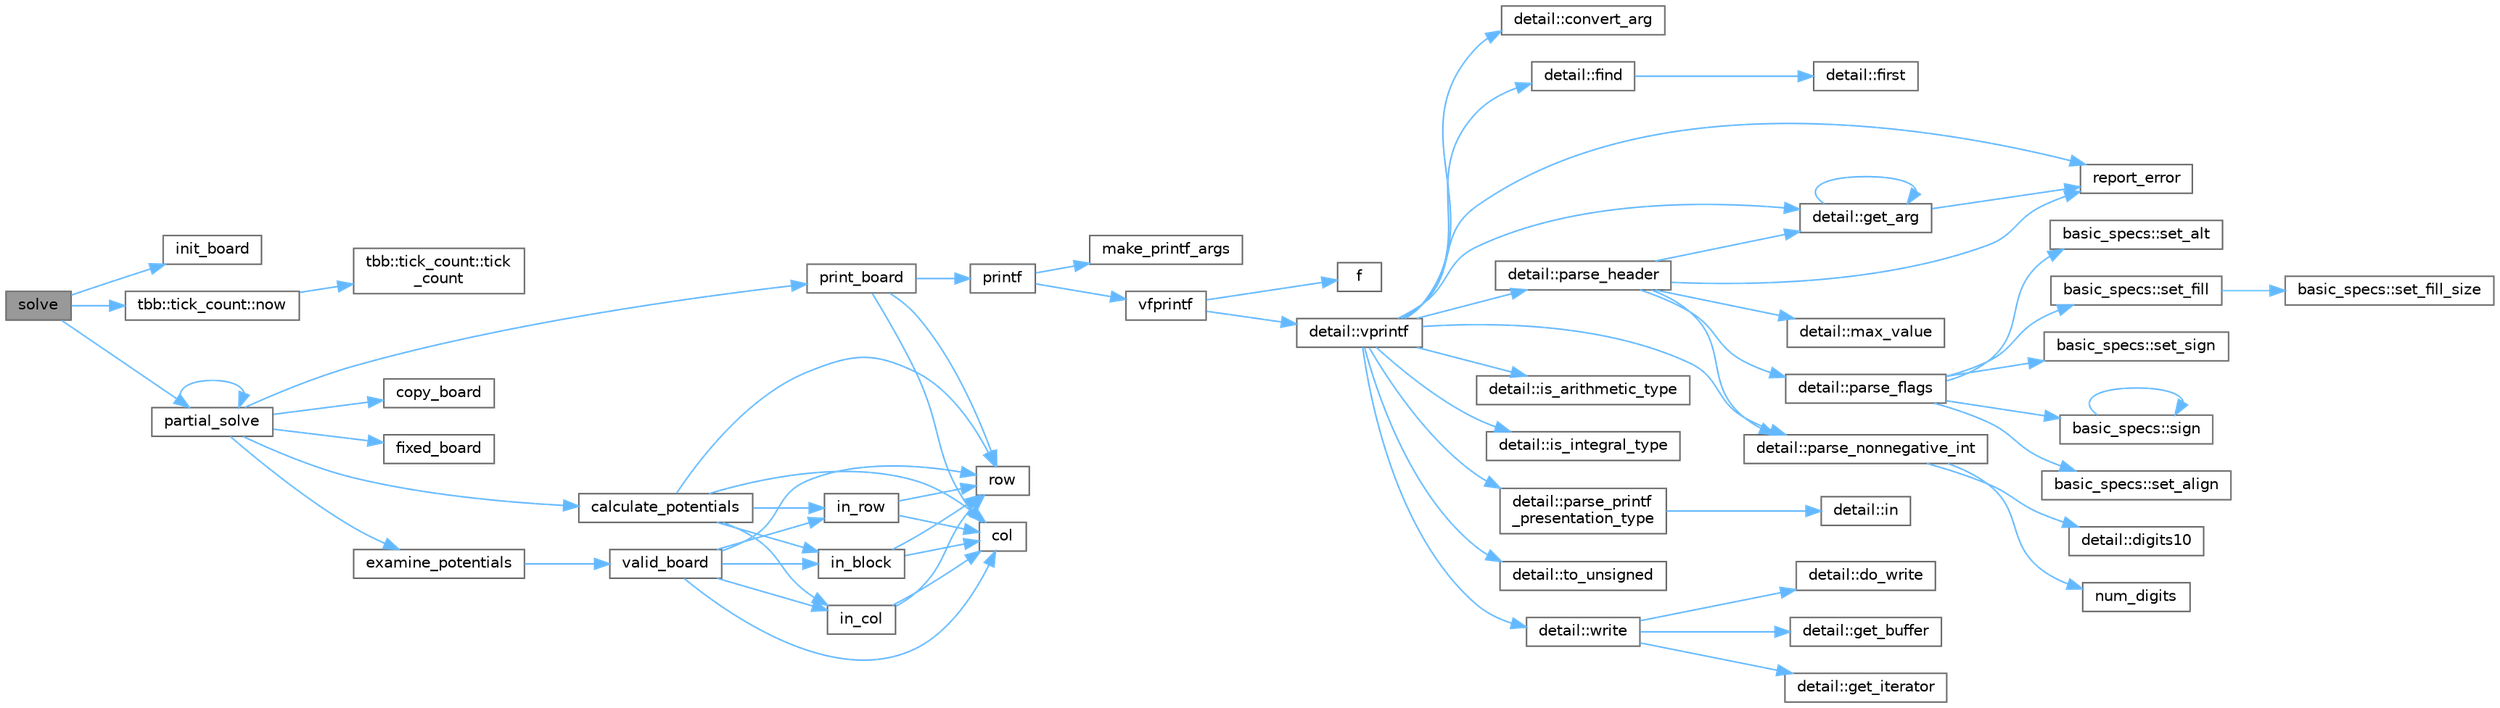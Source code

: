 digraph "solve"
{
 // LATEX_PDF_SIZE
  bgcolor="transparent";
  edge [fontname=Helvetica,fontsize=10,labelfontname=Helvetica,labelfontsize=10];
  node [fontname=Helvetica,fontsize=10,shape=box,height=0.2,width=0.4];
  rankdir="LR";
  Node1 [id="Node000001",label="solve",height=0.2,width=0.4,color="gray40", fillcolor="grey60", style="filled", fontcolor="black",tooltip=" "];
  Node1 -> Node2 [id="edge67_Node000001_Node000002",color="steelblue1",style="solid",tooltip=" "];
  Node2 [id="Node000002",label="init_board",height=0.2,width=0.4,color="grey40", fillcolor="white", style="filled",URL="$sudoku_8cpp.html#a974e54b65da9557302a2efa847a7beac",tooltip=" "];
  Node1 -> Node3 [id="edge68_Node000001_Node000003",color="steelblue1",style="solid",tooltip=" "];
  Node3 [id="Node000003",label="tbb::tick_count::now",height=0.2,width=0.4,color="grey40", fillcolor="white", style="filled",URL="$classtbb_1_1tick__count.html#a74dcecde7431ff4591d7c46fc1d50d7e",tooltip="Return current time."];
  Node3 -> Node4 [id="edge69_Node000003_Node000004",color="steelblue1",style="solid",tooltip=" "];
  Node4 [id="Node000004",label="tbb::tick_count::tick\l_count",height=0.2,width=0.4,color="grey40", fillcolor="white", style="filled",URL="$classtbb_1_1tick__count.html#a9f1daa0b7a4feb800f802b4be1f1e497",tooltip="Construct an absolute timestamp initialized to zero."];
  Node1 -> Node5 [id="edge70_Node000001_Node000005",color="steelblue1",style="solid",tooltip=" "];
  Node5 [id="Node000005",label="partial_solve",height=0.2,width=0.4,color="grey40", fillcolor="white", style="filled",URL="$sudoku_8cpp.html#a1b2a2ed32b6503b82cd02b0f6a4c6a62",tooltip=" "];
  Node5 -> Node6 [id="edge71_Node000005_Node000006",color="steelblue1",style="solid",tooltip=" "];
  Node6 [id="Node000006",label="calculate_potentials",height=0.2,width=0.4,color="grey40", fillcolor="white", style="filled",URL="$sudoku_8cpp.html#ae32e9f33be06d6454d6d724bcac3daa7",tooltip=" "];
  Node6 -> Node7 [id="edge72_Node000006_Node000007",color="steelblue1",style="solid",tooltip=" "];
  Node7 [id="Node000007",label="col",height=0.2,width=0.4,color="grey40", fillcolor="white", style="filled",URL="$_matrix_base__col_8cpp.html#aa168d9544aa6d49fce0cbfc0bec849b0",tooltip=" "];
  Node6 -> Node8 [id="edge73_Node000006_Node000008",color="steelblue1",style="solid",tooltip=" "];
  Node8 [id="Node000008",label="in_block",height=0.2,width=0.4,color="grey40", fillcolor="white", style="filled",URL="$sudoku_8cpp.html#a2a6940fb59e3caacfede6d70c8e30c0d",tooltip=" "];
  Node8 -> Node7 [id="edge74_Node000008_Node000007",color="steelblue1",style="solid",tooltip=" "];
  Node8 -> Node9 [id="edge75_Node000008_Node000009",color="steelblue1",style="solid",tooltip=" "];
  Node9 [id="Node000009",label="row",height=0.2,width=0.4,color="grey40", fillcolor="white", style="filled",URL="$_matrix_base__row_8cpp.html#a64ef8efef59f875033a27e7cbbc879ec",tooltip=" "];
  Node6 -> Node10 [id="edge76_Node000006_Node000010",color="steelblue1",style="solid",tooltip=" "];
  Node10 [id="Node000010",label="in_col",height=0.2,width=0.4,color="grey40", fillcolor="white", style="filled",URL="$sudoku_8cpp.html#a4abd665176c3f1e23d02bff097d0f5bb",tooltip=" "];
  Node10 -> Node7 [id="edge77_Node000010_Node000007",color="steelblue1",style="solid",tooltip=" "];
  Node10 -> Node9 [id="edge78_Node000010_Node000009",color="steelblue1",style="solid",tooltip=" "];
  Node6 -> Node11 [id="edge79_Node000006_Node000011",color="steelblue1",style="solid",tooltip=" "];
  Node11 [id="Node000011",label="in_row",height=0.2,width=0.4,color="grey40", fillcolor="white", style="filled",URL="$sudoku_8cpp.html#a5f68640adb2f697d911fbf5bf1c10701",tooltip=" "];
  Node11 -> Node7 [id="edge80_Node000011_Node000007",color="steelblue1",style="solid",tooltip=" "];
  Node11 -> Node9 [id="edge81_Node000011_Node000009",color="steelblue1",style="solid",tooltip=" "];
  Node6 -> Node9 [id="edge82_Node000006_Node000009",color="steelblue1",style="solid",tooltip=" "];
  Node5 -> Node12 [id="edge83_Node000005_Node000012",color="steelblue1",style="solid",tooltip=" "];
  Node12 [id="Node000012",label="copy_board",height=0.2,width=0.4,color="grey40", fillcolor="white", style="filled",URL="$sudoku_8cpp.html#ae2cbb95a71185bd10ca990d2a5f2976e",tooltip=" "];
  Node5 -> Node13 [id="edge84_Node000005_Node000013",color="steelblue1",style="solid",tooltip=" "];
  Node13 [id="Node000013",label="examine_potentials",height=0.2,width=0.4,color="grey40", fillcolor="white", style="filled",URL="$sudoku_8cpp.html#a703144f99147deeecad65371d8c3d387",tooltip=" "];
  Node13 -> Node14 [id="edge85_Node000013_Node000014",color="steelblue1",style="solid",tooltip=" "];
  Node14 [id="Node000014",label="valid_board",height=0.2,width=0.4,color="grey40", fillcolor="white", style="filled",URL="$sudoku_8cpp.html#a252b5848e470f80b95fb4420933cb423",tooltip=" "];
  Node14 -> Node7 [id="edge86_Node000014_Node000007",color="steelblue1",style="solid",tooltip=" "];
  Node14 -> Node8 [id="edge87_Node000014_Node000008",color="steelblue1",style="solid",tooltip=" "];
  Node14 -> Node10 [id="edge88_Node000014_Node000010",color="steelblue1",style="solid",tooltip=" "];
  Node14 -> Node11 [id="edge89_Node000014_Node000011",color="steelblue1",style="solid",tooltip=" "];
  Node14 -> Node9 [id="edge90_Node000014_Node000009",color="steelblue1",style="solid",tooltip=" "];
  Node5 -> Node15 [id="edge91_Node000005_Node000015",color="steelblue1",style="solid",tooltip=" "];
  Node15 [id="Node000015",label="fixed_board",height=0.2,width=0.4,color="grey40", fillcolor="white", style="filled",URL="$sudoku_8cpp.html#a0f2d07e27f4319e2d9861840e7b1ff1d",tooltip=" "];
  Node5 -> Node5 [id="edge92_Node000005_Node000005",color="steelblue1",style="solid",tooltip=" "];
  Node5 -> Node16 [id="edge93_Node000005_Node000016",color="steelblue1",style="solid",tooltip=" "];
  Node16 [id="Node000016",label="print_board",height=0.2,width=0.4,color="grey40", fillcolor="white", style="filled",URL="$sudoku_8cpp.html#ac6618d9d5be01d9cc43a900b97eb31bb",tooltip=" "];
  Node16 -> Node7 [id="edge94_Node000016_Node000007",color="steelblue1",style="solid",tooltip=" "];
  Node16 -> Node17 [id="edge95_Node000016_Node000017",color="steelblue1",style="solid",tooltip=" "];
  Node17 [id="Node000017",label="printf",height=0.2,width=0.4,color="grey40", fillcolor="white", style="filled",URL="$printf_8h.html#aee3ed3a831f25f07e7be3919fff2203a",tooltip=" "];
  Node17 -> Node18 [id="edge96_Node000017_Node000018",color="steelblue1",style="solid",tooltip=" "];
  Node18 [id="Node000018",label="make_printf_args",height=0.2,width=0.4,color="grey40", fillcolor="white", style="filled",URL="$printf_8h.html#a27dcc0efcda04388971dbea3c875f122",tooltip=" "];
  Node17 -> Node19 [id="edge97_Node000017_Node000019",color="steelblue1",style="solid",tooltip=" "];
  Node19 [id="Node000019",label="vfprintf",height=0.2,width=0.4,color="grey40", fillcolor="white", style="filled",URL="$printf_8h.html#abb30aad964fc771fb52cf3ad88649df2",tooltip=" "];
  Node19 -> Node20 [id="edge98_Node000019_Node000020",color="steelblue1",style="solid",tooltip=" "];
  Node20 [id="Node000020",label="f",height=0.2,width=0.4,color="grey40", fillcolor="white", style="filled",URL="$cxx11__tensor__map_8cpp.html#a7f507fea02198f6cb81c86640c7b1a4e",tooltip=" "];
  Node19 -> Node21 [id="edge99_Node000019_Node000021",color="steelblue1",style="solid",tooltip=" "];
  Node21 [id="Node000021",label="detail::vprintf",height=0.2,width=0.4,color="grey40", fillcolor="white", style="filled",URL="$namespacedetail.html#a1c8c2218e4c822aa8f743fb9c573717f",tooltip=" "];
  Node21 -> Node22 [id="edge100_Node000021_Node000022",color="steelblue1",style="solid",tooltip=" "];
  Node22 [id="Node000022",label="detail::convert_arg",height=0.2,width=0.4,color="grey40", fillcolor="white", style="filled",URL="$namespacedetail.html#a03c11572c9a664266d6925f327dec7f3",tooltip=" "];
  Node21 -> Node23 [id="edge101_Node000021_Node000023",color="steelblue1",style="solid",tooltip=" "];
  Node23 [id="Node000023",label="detail::find",height=0.2,width=0.4,color="grey40", fillcolor="white", style="filled",URL="$namespacedetail.html#a6b71952fab3dc32f3edb2c3e9811d8d9",tooltip=" "];
  Node23 -> Node24 [id="edge102_Node000023_Node000024",color="steelblue1",style="solid",tooltip=" "];
  Node24 [id="Node000024",label="detail::first",height=0.2,width=0.4,color="grey40", fillcolor="white", style="filled",URL="$namespacedetail.html#a02319a3deb124802b88b61f85987df5e",tooltip=" "];
  Node21 -> Node25 [id="edge103_Node000021_Node000025",color="steelblue1",style="solid",tooltip=" "];
  Node25 [id="Node000025",label="detail::get_arg",height=0.2,width=0.4,color="grey40", fillcolor="white", style="filled",URL="$namespacedetail.html#a342ef250e45bd09b2ef666b6fae1c355",tooltip=" "];
  Node25 -> Node25 [id="edge104_Node000025_Node000025",color="steelblue1",style="solid",tooltip=" "];
  Node25 -> Node26 [id="edge105_Node000025_Node000026",color="steelblue1",style="solid",tooltip=" "];
  Node26 [id="Node000026",label="report_error",height=0.2,width=0.4,color="grey40", fillcolor="white", style="filled",URL="$format-inl_8h.html#a5555893692b00b61b3886349332fd01f",tooltip=" "];
  Node21 -> Node27 [id="edge106_Node000021_Node000027",color="steelblue1",style="solid",tooltip=" "];
  Node27 [id="Node000027",label="detail::is_arithmetic_type",height=0.2,width=0.4,color="grey40", fillcolor="white", style="filled",URL="$namespacedetail.html#a802c50a56a3495fdab6020b375ba1389",tooltip=" "];
  Node21 -> Node28 [id="edge107_Node000021_Node000028",color="steelblue1",style="solid",tooltip=" "];
  Node28 [id="Node000028",label="detail::is_integral_type",height=0.2,width=0.4,color="grey40", fillcolor="white", style="filled",URL="$namespacedetail.html#a2a60f8d1bee41b803f43fc42b707b5d1",tooltip=" "];
  Node21 -> Node29 [id="edge108_Node000021_Node000029",color="steelblue1",style="solid",tooltip=" "];
  Node29 [id="Node000029",label="detail::parse_header",height=0.2,width=0.4,color="grey40", fillcolor="white", style="filled",URL="$namespacedetail.html#afc9d93e58b8edb8077f8bc8eee7f4035",tooltip=" "];
  Node29 -> Node25 [id="edge109_Node000029_Node000025",color="steelblue1",style="solid",tooltip=" "];
  Node29 -> Node30 [id="edge110_Node000029_Node000030",color="steelblue1",style="solid",tooltip=" "];
  Node30 [id="Node000030",label="detail::max_value",height=0.2,width=0.4,color="grey40", fillcolor="white", style="filled",URL="$namespacedetail.html#a45c2130c44ebe54179eafcee3cda2bfb",tooltip=" "];
  Node29 -> Node31 [id="edge111_Node000029_Node000031",color="steelblue1",style="solid",tooltip=" "];
  Node31 [id="Node000031",label="detail::parse_flags",height=0.2,width=0.4,color="grey40", fillcolor="white", style="filled",URL="$namespacedetail.html#a4213daed116a37e1767881da51238261",tooltip=" "];
  Node31 -> Node32 [id="edge112_Node000031_Node000032",color="steelblue1",style="solid",tooltip=" "];
  Node32 [id="Node000032",label="basic_specs::set_align",height=0.2,width=0.4,color="grey40", fillcolor="white", style="filled",URL="$classbasic__specs.html#ad73b6f854341aaabc744bf54e6ea6af6",tooltip=" "];
  Node31 -> Node33 [id="edge113_Node000031_Node000033",color="steelblue1",style="solid",tooltip=" "];
  Node33 [id="Node000033",label="basic_specs::set_alt",height=0.2,width=0.4,color="grey40", fillcolor="white", style="filled",URL="$classbasic__specs.html#a5f10314706a8a3d579f882f30d283b61",tooltip=" "];
  Node31 -> Node34 [id="edge114_Node000031_Node000034",color="steelblue1",style="solid",tooltip=" "];
  Node34 [id="Node000034",label="basic_specs::set_fill",height=0.2,width=0.4,color="grey40", fillcolor="white", style="filled",URL="$classbasic__specs.html#a1600987fb39fed5dfdac21b218061a9e",tooltip=" "];
  Node34 -> Node35 [id="edge115_Node000034_Node000035",color="steelblue1",style="solid",tooltip=" "];
  Node35 [id="Node000035",label="basic_specs::set_fill_size",height=0.2,width=0.4,color="grey40", fillcolor="white", style="filled",URL="$classbasic__specs.html#a4b36db5ad1e38169bd6653635d5e69cd",tooltip=" "];
  Node31 -> Node36 [id="edge116_Node000031_Node000036",color="steelblue1",style="solid",tooltip=" "];
  Node36 [id="Node000036",label="basic_specs::set_sign",height=0.2,width=0.4,color="grey40", fillcolor="white", style="filled",URL="$classbasic__specs.html#a7020ec66ba6918727e4102567c5c731a",tooltip=" "];
  Node31 -> Node37 [id="edge117_Node000031_Node000037",color="steelblue1",style="solid",tooltip=" "];
  Node37 [id="Node000037",label="basic_specs::sign",height=0.2,width=0.4,color="grey40", fillcolor="white", style="filled",URL="$classbasic__specs.html#a380e6ff33a8ae05e3ef479bf95696ad2",tooltip=" "];
  Node37 -> Node37 [id="edge118_Node000037_Node000037",color="steelblue1",style="solid",tooltip=" "];
  Node29 -> Node38 [id="edge119_Node000029_Node000038",color="steelblue1",style="solid",tooltip=" "];
  Node38 [id="Node000038",label="detail::parse_nonnegative_int",height=0.2,width=0.4,color="grey40", fillcolor="white", style="filled",URL="$namespacedetail.html#a338caba782225e115a9902d4d0835f5f",tooltip=" "];
  Node38 -> Node39 [id="edge120_Node000038_Node000039",color="steelblue1",style="solid",tooltip=" "];
  Node39 [id="Node000039",label="detail::digits10",height=0.2,width=0.4,color="grey40", fillcolor="white", style="filled",URL="$namespacedetail.html#a3a043db05db2d07deb2d98ba2d04b4eb",tooltip=" "];
  Node38 -> Node40 [id="edge121_Node000038_Node000040",color="steelblue1",style="solid",tooltip=" "];
  Node40 [id="Node000040",label="num_digits",height=0.2,width=0.4,color="grey40", fillcolor="white", style="filled",URL="$_sequence_8c.html#aa16e8c03d098498ad9c8839cf2c48044",tooltip=" "];
  Node29 -> Node26 [id="edge122_Node000029_Node000026",color="steelblue1",style="solid",tooltip=" "];
  Node21 -> Node38 [id="edge123_Node000021_Node000038",color="steelblue1",style="solid",tooltip=" "];
  Node21 -> Node41 [id="edge124_Node000021_Node000041",color="steelblue1",style="solid",tooltip=" "];
  Node41 [id="Node000041",label="detail::parse_printf\l_presentation_type",height=0.2,width=0.4,color="grey40", fillcolor="white", style="filled",URL="$namespacedetail.html#aa2cb095169b23e3a66260ad7078f44cc",tooltip=" "];
  Node41 -> Node42 [id="edge125_Node000041_Node000042",color="steelblue1",style="solid",tooltip=" "];
  Node42 [id="Node000042",label="detail::in",height=0.2,width=0.4,color="grey40", fillcolor="white", style="filled",URL="$namespacedetail.html#a52a5e2ed06c229dcf95ea5c46d48d05e",tooltip=" "];
  Node21 -> Node26 [id="edge126_Node000021_Node000026",color="steelblue1",style="solid",tooltip=" "];
  Node21 -> Node43 [id="edge127_Node000021_Node000043",color="steelblue1",style="solid",tooltip=" "];
  Node43 [id="Node000043",label="detail::to_unsigned",height=0.2,width=0.4,color="grey40", fillcolor="white", style="filled",URL="$namespacedetail.html#a4855e668246c731a97484efc329f2aac",tooltip=" "];
  Node21 -> Node44 [id="edge128_Node000021_Node000044",color="steelblue1",style="solid",tooltip=" "];
  Node44 [id="Node000044",label="detail::write",height=0.2,width=0.4,color="grey40", fillcolor="white", style="filled",URL="$namespacedetail.html#a29dacf26eedc9e3575fb57329a5ca0a3",tooltip=" "];
  Node44 -> Node45 [id="edge129_Node000044_Node000045",color="steelblue1",style="solid",tooltip=" "];
  Node45 [id="Node000045",label="detail::do_write",height=0.2,width=0.4,color="grey40", fillcolor="white", style="filled",URL="$namespacedetail.html#a5007cc441bd246a9096070c10d1ea683",tooltip=" "];
  Node44 -> Node46 [id="edge130_Node000044_Node000046",color="steelblue1",style="solid",tooltip=" "];
  Node46 [id="Node000046",label="detail::get_buffer",height=0.2,width=0.4,color="grey40", fillcolor="white", style="filled",URL="$namespacedetail.html#ad803bb19df422bc4c4f92d75c7564437",tooltip=" "];
  Node44 -> Node47 [id="edge131_Node000044_Node000047",color="steelblue1",style="solid",tooltip=" "];
  Node47 [id="Node000047",label="detail::get_iterator",height=0.2,width=0.4,color="grey40", fillcolor="white", style="filled",URL="$namespacedetail.html#a05e3e231207d3f28f83261c2e7ad2fe5",tooltip=" "];
  Node16 -> Node9 [id="edge132_Node000016_Node000009",color="steelblue1",style="solid",tooltip=" "];
}
